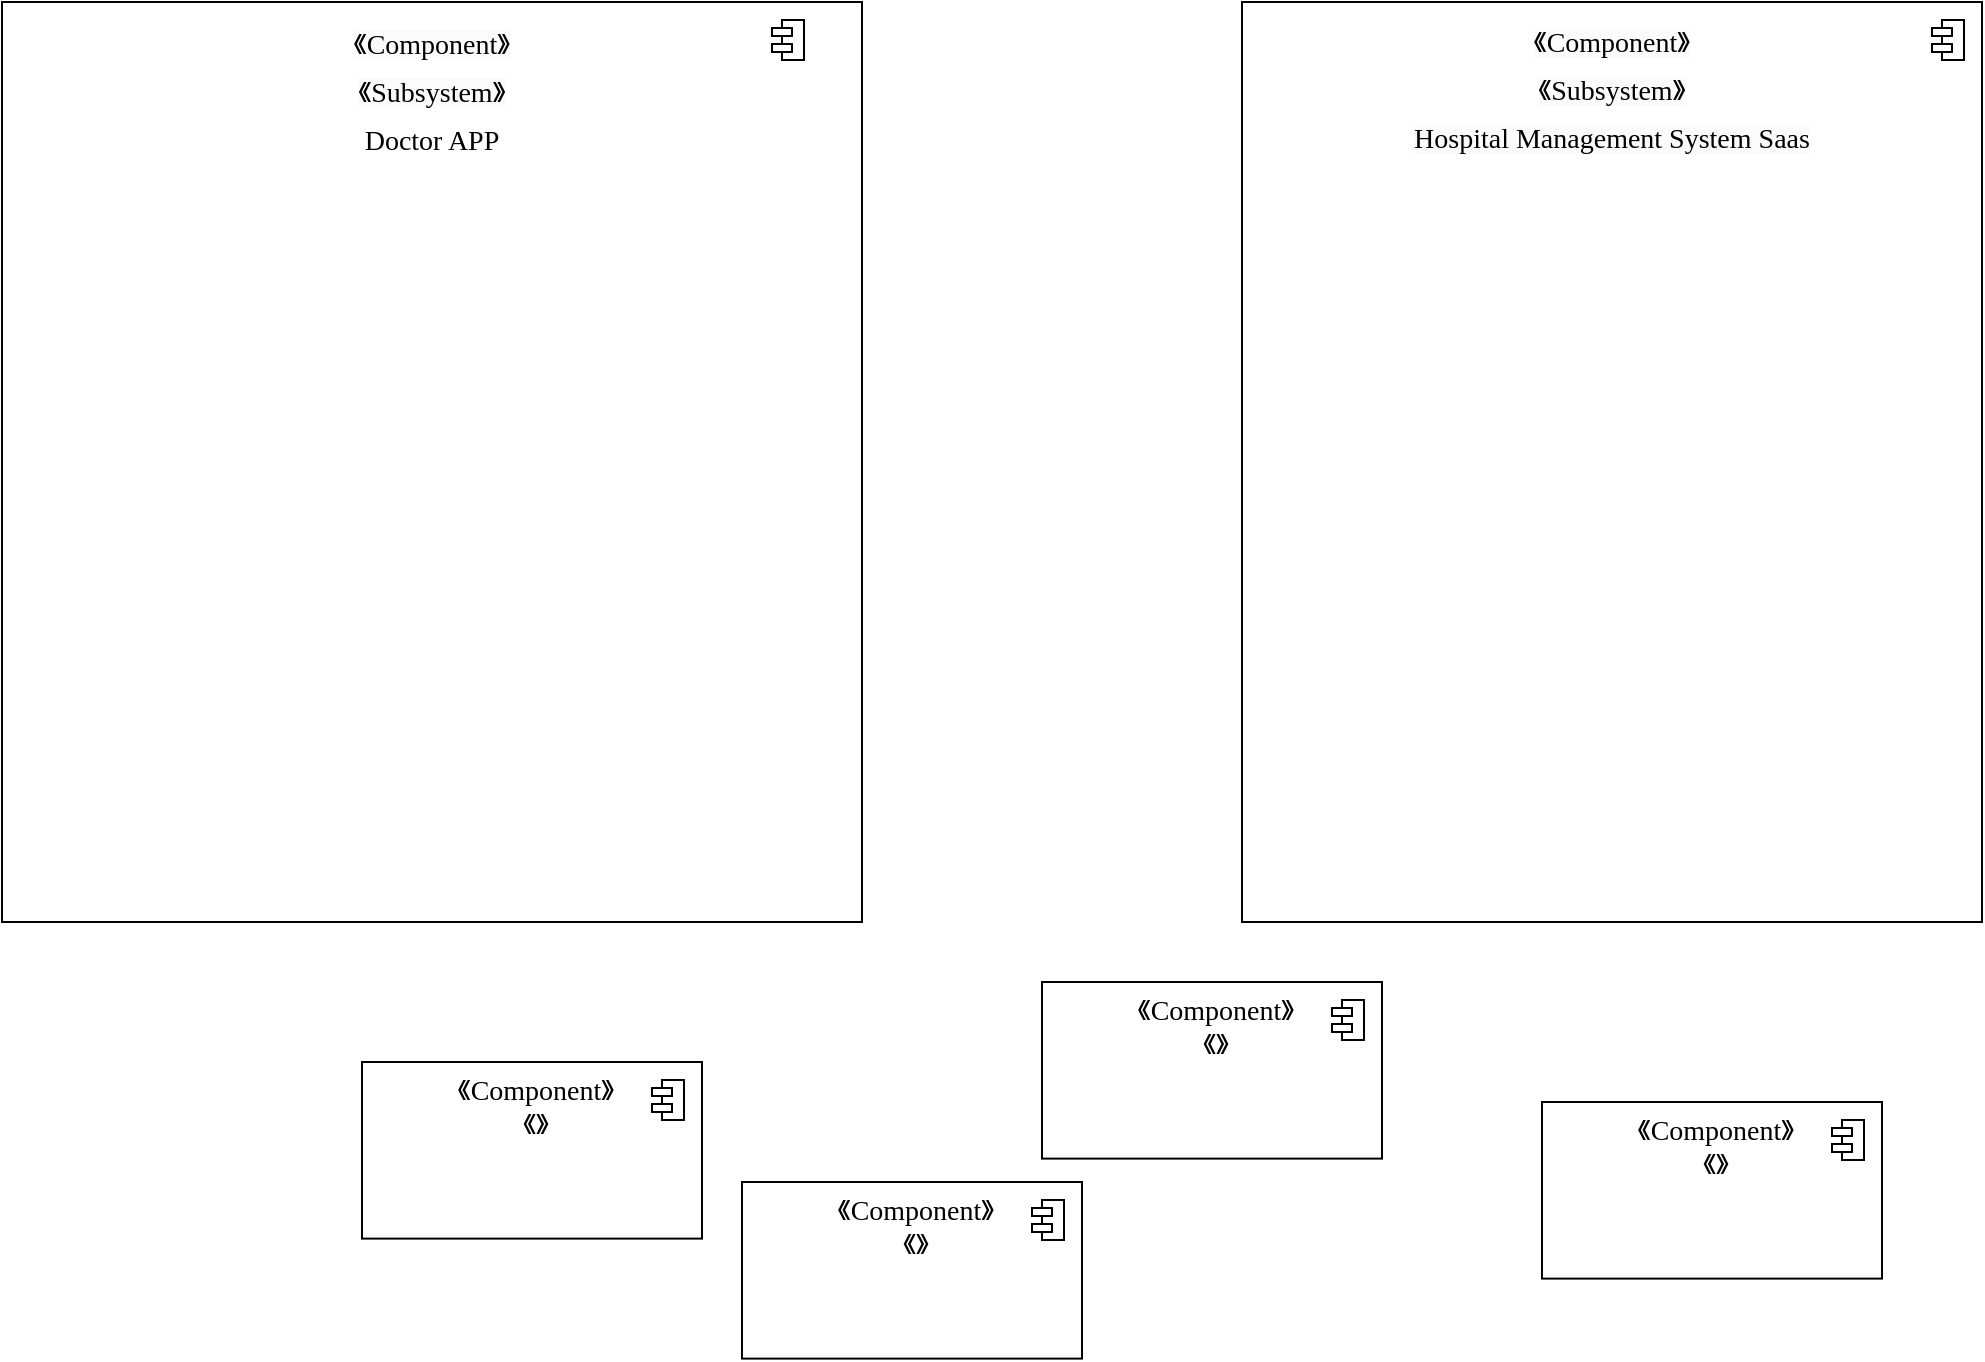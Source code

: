 <mxfile version="22.1.11" type="github">
  <diagram name="第 1 页" id="69Trldqz50zGUkP1dT_B">
    <mxGraphModel dx="1050" dy="611" grid="1" gridSize="10" guides="1" tooltips="1" connect="1" arrows="1" fold="1" page="1" pageScale="1" pageWidth="1169" pageHeight="827" math="0" shadow="0">
      <root>
        <mxCell id="0" />
        <mxCell id="1" parent="0" />
        <mxCell id="dcP0o4OyxMGxx7FM1IKd-20" value="" style="align=center;verticalAlign=top;childLayout=stackLayout;horizontal=1;horizontalStack=0;resizeParent=1;resizeParentMax=0;resizeLast=0;marginBottom=0;container=1;" vertex="1" parent="1">
          <mxGeometry x="70" y="170" width="430" height="460" as="geometry" />
        </mxCell>
        <mxCell id="dcP0o4OyxMGxx7FM1IKd-36" value="&lt;font style=&quot;font-size: 14px;&quot; face=&quot;Times New Roman&quot;&gt;&lt;span style=&quot;color: rgb(0, 0, 0); font-style: normal; font-variant-ligatures: normal; font-variant-caps: normal; font-weight: 400; letter-spacing: normal; orphans: 2; text-indent: 0px; text-transform: none; widows: 2; word-spacing: 0px; -webkit-text-stroke-width: 0px; background-color: rgb(251, 251, 251); text-decoration-thickness: initial; text-decoration-style: initial; text-decoration-color: initial; float: none; display: inline !important;&quot;&gt;《Component》&lt;/span&gt;&lt;br style=&quot;border-color: var(--border-color); color: rgb(0, 0, 0); font-style: normal; font-variant-ligatures: normal; font-variant-caps: normal; font-weight: 400; letter-spacing: normal; orphans: 2; text-indent: 0px; text-transform: none; widows: 2; word-spacing: 0px; -webkit-text-stroke-width: 0px; background-color: rgb(251, 251, 251); text-decoration-thickness: initial; text-decoration-style: initial; text-decoration-color: initial;&quot;&gt;&lt;span style=&quot;color: rgb(0, 0, 0); font-style: normal; font-variant-ligatures: normal; font-variant-caps: normal; font-weight: 400; letter-spacing: normal; orphans: 2; text-indent: 0px; text-transform: none; widows: 2; word-spacing: 0px; -webkit-text-stroke-width: 0px; background-color: rgb(251, 251, 251); text-decoration-thickness: initial; text-decoration-style: initial; text-decoration-color: initial; float: none; display: inline !important;&quot;&gt;《Subsystem》&lt;/span&gt;&lt;br style=&quot;border-color: var(--border-color); color: rgb(0, 0, 0); font-style: normal; font-variant-ligatures: normal; font-variant-caps: normal; font-weight: 400; letter-spacing: normal; orphans: 2; text-indent: 0px; text-transform: none; widows: 2; word-spacing: 0px; -webkit-text-stroke-width: 0px; background-color: rgb(251, 251, 251); text-decoration-thickness: initial; text-decoration-style: initial; text-decoration-color: initial;&quot;&gt;&lt;span style=&quot;&quot;&gt;Doctor APP&lt;/span&gt;&lt;/font&gt;" style="text;whiteSpace=wrap;html=1;fontSize=20;fontFamily=Architects Daughter;align=center;" vertex="1" parent="dcP0o4OyxMGxx7FM1IKd-20">
          <mxGeometry width="430" height="460" as="geometry" />
        </mxCell>
        <mxCell id="dcP0o4OyxMGxx7FM1IKd-23" value="" style="fontStyle=1;align=center;verticalAlign=top;childLayout=stackLayout;horizontal=1;horizontalStack=0;resizeParent=1;resizeParentMax=0;resizeLast=0;marginBottom=0;movable=1;resizable=1;rotatable=1;deletable=1;editable=1;locked=0;connectable=1;" vertex="1" parent="1">
          <mxGeometry x="690" y="170" width="370" height="460" as="geometry" />
        </mxCell>
        <mxCell id="dcP0o4OyxMGxx7FM1IKd-24" value="" style="html=1;align=center;spacingLeft=4;verticalAlign=top;strokeColor=none;fillColor=none;whiteSpace=wrap;" vertex="1" parent="dcP0o4OyxMGxx7FM1IKd-23">
          <mxGeometry width="370" height="460" as="geometry" />
        </mxCell>
        <mxCell id="dcP0o4OyxMGxx7FM1IKd-25" value="" style="shape=module;jettyWidth=10;jettyHeight=4;" vertex="1" parent="dcP0o4OyxMGxx7FM1IKd-24">
          <mxGeometry x="1" width="16" height="20" relative="1" as="geometry">
            <mxPoint x="-25" y="9" as="offset" />
          </mxGeometry>
        </mxCell>
        <mxCell id="dcP0o4OyxMGxx7FM1IKd-71" value="&lt;span style=&quot;color: rgb(0, 0, 0); font-family: &amp;quot;Times New Roman&amp;quot;; font-size: 14px; font-style: normal; font-variant-ligatures: normal; font-variant-caps: normal; font-weight: 400; letter-spacing: normal; orphans: 2; text-indent: 0px; text-transform: none; widows: 2; word-spacing: 0px; -webkit-text-stroke-width: 0px; background-color: rgb(251, 251, 251); text-decoration-thickness: initial; text-decoration-style: initial; text-decoration-color: initial; float: none; display: inline !important;&quot;&gt;《Component》&lt;/span&gt;&lt;br style=&quot;border-color: var(--border-color); color: rgb(0, 0, 0); font-family: &amp;quot;Times New Roman&amp;quot;; font-size: 14px; font-style: normal; font-variant-ligatures: normal; font-variant-caps: normal; font-weight: 400; letter-spacing: normal; orphans: 2; text-indent: 0px; text-transform: none; widows: 2; word-spacing: 0px; -webkit-text-stroke-width: 0px; background-color: rgb(251, 251, 251); text-decoration-thickness: initial; text-decoration-style: initial; text-decoration-color: initial;&quot;&gt;&lt;span style=&quot;color: rgb(0, 0, 0); font-family: &amp;quot;Times New Roman&amp;quot;; font-size: 14px; font-style: normal; font-variant-ligatures: normal; font-variant-caps: normal; font-weight: 400; letter-spacing: normal; orphans: 2; text-indent: 0px; text-transform: none; widows: 2; word-spacing: 0px; -webkit-text-stroke-width: 0px; background-color: rgb(251, 251, 251); text-decoration-thickness: initial; text-decoration-style: initial; text-decoration-color: initial; float: none; display: inline !important;&quot;&gt;《Subsystem》&lt;/span&gt;&lt;br style=&quot;border-color: var(--border-color); color: rgb(0, 0, 0); font-family: &amp;quot;Times New Roman&amp;quot;; font-size: 14px; font-style: normal; font-variant-ligatures: normal; font-variant-caps: normal; font-weight: 400; letter-spacing: normal; orphans: 2; text-indent: 0px; text-transform: none; widows: 2; word-spacing: 0px; -webkit-text-stroke-width: 0px; background-color: rgb(251, 251, 251); text-decoration-thickness: initial; text-decoration-style: initial; text-decoration-color: initial;&quot;&gt;&lt;span style=&quot;color: rgb(0, 0, 0); font-family: &amp;quot;Times New Roman&amp;quot;; font-size: 14px; font-style: normal; font-variant-ligatures: normal; font-variant-caps: normal; font-weight: 400; letter-spacing: normal; orphans: 2; text-indent: 0px; text-transform: none; widows: 2; word-spacing: 0px; -webkit-text-stroke-width: 0px; background-color: rgb(251, 251, 251); text-decoration-thickness: initial; text-decoration-style: initial; text-decoration-color: initial; float: none; display: inline !important;&quot;&gt;Hospital Management System Saas&lt;/span&gt;" style="text;whiteSpace=wrap;html=1;fontSize=20;fontFamily=Architects Daughter;align=center;" vertex="1" parent="dcP0o4OyxMGxx7FM1IKd-24">
          <mxGeometry x="70" y="-1.0" width="230" height="100" as="geometry" />
        </mxCell>
        <mxCell id="dcP0o4OyxMGxx7FM1IKd-22" value="" style="shape=module;jettyWidth=10;jettyHeight=4;" vertex="1" parent="1">
          <mxGeometry x="455" y="179" width="16" height="20" as="geometry">
            <mxPoint x="-25" y="9" as="offset" />
          </mxGeometry>
        </mxCell>
        <mxCell id="dcP0o4OyxMGxx7FM1IKd-60" value="" style="fontStyle=1;align=center;verticalAlign=top;childLayout=stackLayout;horizontal=1;horizontalStack=0;resizeParent=1;resizeParentMax=0;resizeLast=0;marginBottom=0;" vertex="1" parent="1">
          <mxGeometry x="250" y="700" width="170" height="88.298" as="geometry" />
        </mxCell>
        <mxCell id="dcP0o4OyxMGxx7FM1IKd-61" value="&lt;font style=&quot;font-size: 14px;&quot; face=&quot;Times New Roman&quot;&gt;《Component》&lt;br&gt;《》&lt;/font&gt;" style="html=1;align=center;spacingLeft=4;verticalAlign=top;strokeColor=none;fillColor=none;whiteSpace=wrap;" vertex="1" parent="dcP0o4OyxMGxx7FM1IKd-60">
          <mxGeometry width="170" height="88.298" as="geometry" />
        </mxCell>
        <mxCell id="dcP0o4OyxMGxx7FM1IKd-62" value="" style="shape=module;jettyWidth=10;jettyHeight=4;" vertex="1" parent="dcP0o4OyxMGxx7FM1IKd-61">
          <mxGeometry x="1" width="16" height="20" relative="1" as="geometry">
            <mxPoint x="-25" y="9" as="offset" />
          </mxGeometry>
        </mxCell>
        <mxCell id="dcP0o4OyxMGxx7FM1IKd-63" value="" style="fontStyle=1;align=center;verticalAlign=top;childLayout=stackLayout;horizontal=1;horizontalStack=0;resizeParent=1;resizeParentMax=0;resizeLast=0;marginBottom=0;" vertex="1" parent="1">
          <mxGeometry x="440" y="760" width="170" height="88.298" as="geometry" />
        </mxCell>
        <mxCell id="dcP0o4OyxMGxx7FM1IKd-64" value="&lt;font style=&quot;font-size: 14px;&quot; face=&quot;Times New Roman&quot;&gt;《Component》&lt;br&gt;《》&lt;/font&gt;" style="html=1;align=center;spacingLeft=4;verticalAlign=top;strokeColor=none;fillColor=none;whiteSpace=wrap;" vertex="1" parent="dcP0o4OyxMGxx7FM1IKd-63">
          <mxGeometry width="170" height="88.298" as="geometry" />
        </mxCell>
        <mxCell id="dcP0o4OyxMGxx7FM1IKd-65" value="" style="shape=module;jettyWidth=10;jettyHeight=4;" vertex="1" parent="dcP0o4OyxMGxx7FM1IKd-64">
          <mxGeometry x="1" width="16" height="20" relative="1" as="geometry">
            <mxPoint x="-25" y="9" as="offset" />
          </mxGeometry>
        </mxCell>
        <mxCell id="dcP0o4OyxMGxx7FM1IKd-26" value="" style="fontStyle=1;align=center;verticalAlign=top;childLayout=stackLayout;horizontal=1;horizontalStack=0;resizeParent=1;resizeParentMax=0;resizeLast=0;marginBottom=0;" vertex="1" parent="1">
          <mxGeometry x="590" y="660" width="170" height="88.298" as="geometry" />
        </mxCell>
        <mxCell id="dcP0o4OyxMGxx7FM1IKd-27" value="&lt;font style=&quot;font-size: 14px;&quot; face=&quot;Times New Roman&quot;&gt;《Component》&lt;br&gt;《》&lt;/font&gt;" style="html=1;align=center;spacingLeft=4;verticalAlign=top;strokeColor=none;fillColor=none;whiteSpace=wrap;" vertex="1" parent="dcP0o4OyxMGxx7FM1IKd-26">
          <mxGeometry width="170" height="88.298" as="geometry" />
        </mxCell>
        <mxCell id="dcP0o4OyxMGxx7FM1IKd-28" value="" style="shape=module;jettyWidth=10;jettyHeight=4;" vertex="1" parent="dcP0o4OyxMGxx7FM1IKd-27">
          <mxGeometry x="1" width="16" height="20" relative="1" as="geometry">
            <mxPoint x="-25" y="9" as="offset" />
          </mxGeometry>
        </mxCell>
        <mxCell id="dcP0o4OyxMGxx7FM1IKd-57" value="" style="fontStyle=1;align=center;verticalAlign=top;childLayout=stackLayout;horizontal=1;horizontalStack=0;resizeParent=1;resizeParentMax=0;resizeLast=0;marginBottom=0;" vertex="1" parent="1">
          <mxGeometry x="840" y="720" width="170" height="88.298" as="geometry" />
        </mxCell>
        <mxCell id="dcP0o4OyxMGxx7FM1IKd-58" value="&lt;font style=&quot;font-size: 14px;&quot; face=&quot;Times New Roman&quot;&gt;《Component》&lt;br&gt;《》&lt;/font&gt;" style="html=1;align=center;spacingLeft=4;verticalAlign=top;strokeColor=none;fillColor=none;whiteSpace=wrap;" vertex="1" parent="dcP0o4OyxMGxx7FM1IKd-57">
          <mxGeometry width="170" height="88.298" as="geometry" />
        </mxCell>
        <mxCell id="dcP0o4OyxMGxx7FM1IKd-59" value="" style="shape=module;jettyWidth=10;jettyHeight=4;" vertex="1" parent="dcP0o4OyxMGxx7FM1IKd-58">
          <mxGeometry x="1" width="16" height="20" relative="1" as="geometry">
            <mxPoint x="-25" y="9" as="offset" />
          </mxGeometry>
        </mxCell>
      </root>
    </mxGraphModel>
  </diagram>
</mxfile>
